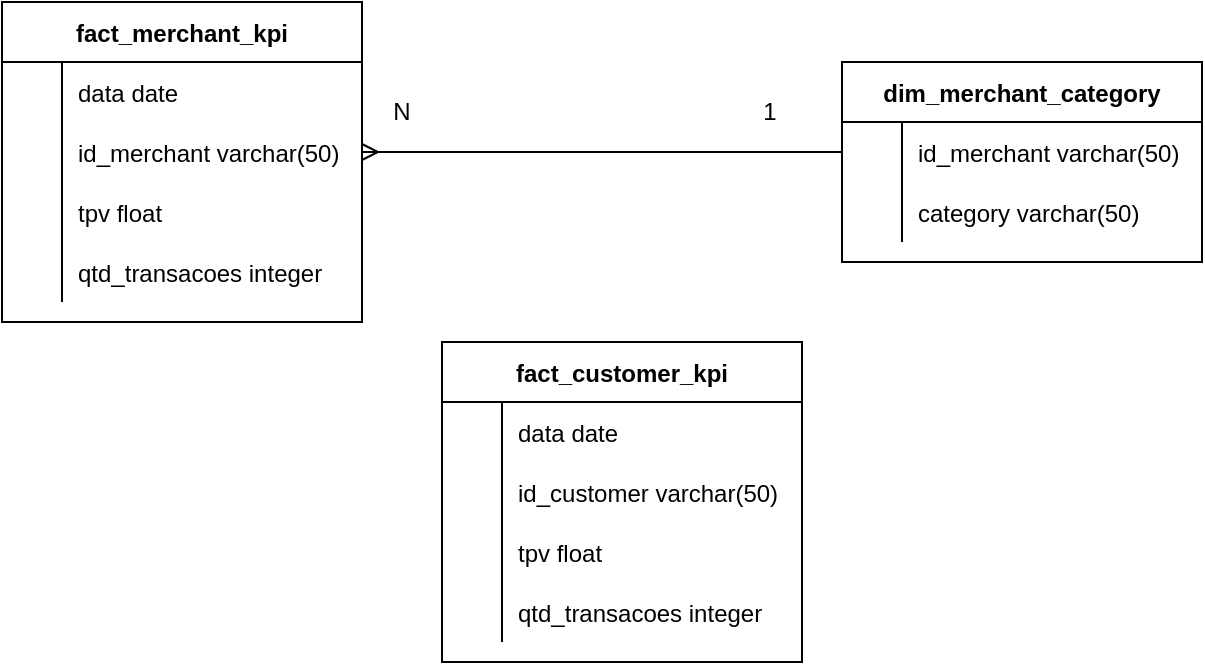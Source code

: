 <mxfile version="16.4.11" type="device"><diagram id="C5RBs43oDa-KdzZeNtuy" name="Page-1"><mxGraphModel dx="693" dy="436" grid="1" gridSize="10" guides="1" tooltips="1" connect="1" arrows="1" fold="1" page="1" pageScale="1" pageWidth="827" pageHeight="1169" math="0" shadow="0"><root><mxCell id="WIyWlLk6GJQsqaUBKTNV-0"/><mxCell id="WIyWlLk6GJQsqaUBKTNV-1" parent="WIyWlLk6GJQsqaUBKTNV-0"/><mxCell id="5lHk-ROHbFLZfV0lLk9H-0" value="fact_merchant_kpi" style="shape=table;startSize=30;container=1;collapsible=1;childLayout=tableLayout;fixedRows=1;rowLines=0;fontStyle=1;align=center;resizeLast=1;" vertex="1" parent="WIyWlLk6GJQsqaUBKTNV-1"><mxGeometry x="30" y="70" width="180" height="160" as="geometry"/></mxCell><mxCell id="5lHk-ROHbFLZfV0lLk9H-1" value="" style="shape=tableRow;horizontal=0;startSize=0;swimlaneHead=0;swimlaneBody=0;fillColor=none;collapsible=0;dropTarget=0;points=[[0,0.5],[1,0.5]];portConstraint=eastwest;top=0;left=0;right=0;bottom=0;" vertex="1" parent="5lHk-ROHbFLZfV0lLk9H-0"><mxGeometry y="30" width="180" height="30" as="geometry"/></mxCell><mxCell id="5lHk-ROHbFLZfV0lLk9H-2" value="" style="shape=partialRectangle;overflow=hidden;connectable=0;fillColor=none;top=0;left=0;bottom=0;right=0;" vertex="1" parent="5lHk-ROHbFLZfV0lLk9H-1"><mxGeometry width="30" height="30" as="geometry"><mxRectangle width="30" height="30" as="alternateBounds"/></mxGeometry></mxCell><mxCell id="5lHk-ROHbFLZfV0lLk9H-3" value="data date" style="shape=partialRectangle;overflow=hidden;connectable=0;fillColor=none;align=left;top=0;left=0;bottom=0;right=0;spacingLeft=6;" vertex="1" parent="5lHk-ROHbFLZfV0lLk9H-1"><mxGeometry x="30" width="150" height="30" as="geometry"><mxRectangle width="150" height="30" as="alternateBounds"/></mxGeometry></mxCell><mxCell id="5lHk-ROHbFLZfV0lLk9H-4" value="" style="shape=tableRow;horizontal=0;startSize=0;swimlaneHead=0;swimlaneBody=0;fillColor=none;collapsible=0;dropTarget=0;points=[[0,0.5],[1,0.5]];portConstraint=eastwest;top=0;left=0;right=0;bottom=0;" vertex="1" parent="5lHk-ROHbFLZfV0lLk9H-0"><mxGeometry y="60" width="180" height="30" as="geometry"/></mxCell><mxCell id="5lHk-ROHbFLZfV0lLk9H-5" value="" style="shape=partialRectangle;overflow=hidden;connectable=0;fillColor=none;top=0;left=0;bottom=0;right=0;" vertex="1" parent="5lHk-ROHbFLZfV0lLk9H-4"><mxGeometry width="30" height="30" as="geometry"><mxRectangle width="30" height="30" as="alternateBounds"/></mxGeometry></mxCell><mxCell id="5lHk-ROHbFLZfV0lLk9H-6" value="id_merchant varchar(50)" style="shape=partialRectangle;overflow=hidden;connectable=0;fillColor=none;align=left;top=0;left=0;bottom=0;right=0;spacingLeft=6;" vertex="1" parent="5lHk-ROHbFLZfV0lLk9H-4"><mxGeometry x="30" width="150" height="30" as="geometry"><mxRectangle width="150" height="30" as="alternateBounds"/></mxGeometry></mxCell><mxCell id="5lHk-ROHbFLZfV0lLk9H-7" value="" style="shape=tableRow;horizontal=0;startSize=0;swimlaneHead=0;swimlaneBody=0;fillColor=none;collapsible=0;dropTarget=0;points=[[0,0.5],[1,0.5]];portConstraint=eastwest;top=0;left=0;right=0;bottom=0;" vertex="1" parent="5lHk-ROHbFLZfV0lLk9H-0"><mxGeometry y="90" width="180" height="30" as="geometry"/></mxCell><mxCell id="5lHk-ROHbFLZfV0lLk9H-8" value="" style="shape=partialRectangle;overflow=hidden;connectable=0;fillColor=none;top=0;left=0;bottom=0;right=0;" vertex="1" parent="5lHk-ROHbFLZfV0lLk9H-7"><mxGeometry width="30" height="30" as="geometry"><mxRectangle width="30" height="30" as="alternateBounds"/></mxGeometry></mxCell><mxCell id="5lHk-ROHbFLZfV0lLk9H-9" value="tpv float" style="shape=partialRectangle;overflow=hidden;connectable=0;fillColor=none;align=left;top=0;left=0;bottom=0;right=0;spacingLeft=6;" vertex="1" parent="5lHk-ROHbFLZfV0lLk9H-7"><mxGeometry x="30" width="150" height="30" as="geometry"><mxRectangle width="150" height="30" as="alternateBounds"/></mxGeometry></mxCell><mxCell id="5lHk-ROHbFLZfV0lLk9H-10" value="" style="shape=tableRow;horizontal=0;startSize=0;swimlaneHead=0;swimlaneBody=0;fillColor=none;collapsible=0;dropTarget=0;points=[[0,0.5],[1,0.5]];portConstraint=eastwest;top=0;left=0;right=0;bottom=0;" vertex="1" parent="5lHk-ROHbFLZfV0lLk9H-0"><mxGeometry y="120" width="180" height="30" as="geometry"/></mxCell><mxCell id="5lHk-ROHbFLZfV0lLk9H-11" value="" style="shape=partialRectangle;overflow=hidden;connectable=0;fillColor=none;top=0;left=0;bottom=0;right=0;" vertex="1" parent="5lHk-ROHbFLZfV0lLk9H-10"><mxGeometry width="30" height="30" as="geometry"><mxRectangle width="30" height="30" as="alternateBounds"/></mxGeometry></mxCell><mxCell id="5lHk-ROHbFLZfV0lLk9H-12" value="qtd_transacoes integer" style="shape=partialRectangle;overflow=hidden;connectable=0;fillColor=none;align=left;top=0;left=0;bottom=0;right=0;spacingLeft=6;" vertex="1" parent="5lHk-ROHbFLZfV0lLk9H-10"><mxGeometry x="30" width="150" height="30" as="geometry"><mxRectangle width="150" height="30" as="alternateBounds"/></mxGeometry></mxCell><mxCell id="5lHk-ROHbFLZfV0lLk9H-13" value="fact_customer_kpi" style="shape=table;startSize=30;container=1;collapsible=1;childLayout=tableLayout;fixedRows=1;rowLines=0;fontStyle=1;align=center;resizeLast=1;" vertex="1" parent="WIyWlLk6GJQsqaUBKTNV-1"><mxGeometry x="250" y="240" width="180" height="160" as="geometry"/></mxCell><mxCell id="5lHk-ROHbFLZfV0lLk9H-14" value="" style="shape=tableRow;horizontal=0;startSize=0;swimlaneHead=0;swimlaneBody=0;fillColor=none;collapsible=0;dropTarget=0;points=[[0,0.5],[1,0.5]];portConstraint=eastwest;top=0;left=0;right=0;bottom=0;" vertex="1" parent="5lHk-ROHbFLZfV0lLk9H-13"><mxGeometry y="30" width="180" height="30" as="geometry"/></mxCell><mxCell id="5lHk-ROHbFLZfV0lLk9H-15" value="" style="shape=partialRectangle;overflow=hidden;connectable=0;fillColor=none;top=0;left=0;bottom=0;right=0;" vertex="1" parent="5lHk-ROHbFLZfV0lLk9H-14"><mxGeometry width="30" height="30" as="geometry"><mxRectangle width="30" height="30" as="alternateBounds"/></mxGeometry></mxCell><mxCell id="5lHk-ROHbFLZfV0lLk9H-16" value="data date" style="shape=partialRectangle;overflow=hidden;connectable=0;fillColor=none;align=left;top=0;left=0;bottom=0;right=0;spacingLeft=6;" vertex="1" parent="5lHk-ROHbFLZfV0lLk9H-14"><mxGeometry x="30" width="150" height="30" as="geometry"><mxRectangle width="150" height="30" as="alternateBounds"/></mxGeometry></mxCell><mxCell id="5lHk-ROHbFLZfV0lLk9H-17" value="" style="shape=tableRow;horizontal=0;startSize=0;swimlaneHead=0;swimlaneBody=0;fillColor=none;collapsible=0;dropTarget=0;points=[[0,0.5],[1,0.5]];portConstraint=eastwest;top=0;left=0;right=0;bottom=0;" vertex="1" parent="5lHk-ROHbFLZfV0lLk9H-13"><mxGeometry y="60" width="180" height="30" as="geometry"/></mxCell><mxCell id="5lHk-ROHbFLZfV0lLk9H-18" value="" style="shape=partialRectangle;overflow=hidden;connectable=0;fillColor=none;top=0;left=0;bottom=0;right=0;" vertex="1" parent="5lHk-ROHbFLZfV0lLk9H-17"><mxGeometry width="30" height="30" as="geometry"><mxRectangle width="30" height="30" as="alternateBounds"/></mxGeometry></mxCell><mxCell id="5lHk-ROHbFLZfV0lLk9H-19" value="id_customer varchar(50)" style="shape=partialRectangle;overflow=hidden;connectable=0;fillColor=none;align=left;top=0;left=0;bottom=0;right=0;spacingLeft=6;" vertex="1" parent="5lHk-ROHbFLZfV0lLk9H-17"><mxGeometry x="30" width="150" height="30" as="geometry"><mxRectangle width="150" height="30" as="alternateBounds"/></mxGeometry></mxCell><mxCell id="5lHk-ROHbFLZfV0lLk9H-20" value="" style="shape=tableRow;horizontal=0;startSize=0;swimlaneHead=0;swimlaneBody=0;fillColor=none;collapsible=0;dropTarget=0;points=[[0,0.5],[1,0.5]];portConstraint=eastwest;top=0;left=0;right=0;bottom=0;" vertex="1" parent="5lHk-ROHbFLZfV0lLk9H-13"><mxGeometry y="90" width="180" height="30" as="geometry"/></mxCell><mxCell id="5lHk-ROHbFLZfV0lLk9H-21" value="" style="shape=partialRectangle;overflow=hidden;connectable=0;fillColor=none;top=0;left=0;bottom=0;right=0;" vertex="1" parent="5lHk-ROHbFLZfV0lLk9H-20"><mxGeometry width="30" height="30" as="geometry"><mxRectangle width="30" height="30" as="alternateBounds"/></mxGeometry></mxCell><mxCell id="5lHk-ROHbFLZfV0lLk9H-22" value="tpv float" style="shape=partialRectangle;overflow=hidden;connectable=0;fillColor=none;align=left;top=0;left=0;bottom=0;right=0;spacingLeft=6;" vertex="1" parent="5lHk-ROHbFLZfV0lLk9H-20"><mxGeometry x="30" width="150" height="30" as="geometry"><mxRectangle width="150" height="30" as="alternateBounds"/></mxGeometry></mxCell><mxCell id="5lHk-ROHbFLZfV0lLk9H-23" value="" style="shape=tableRow;horizontal=0;startSize=0;swimlaneHead=0;swimlaneBody=0;fillColor=none;collapsible=0;dropTarget=0;points=[[0,0.5],[1,0.5]];portConstraint=eastwest;top=0;left=0;right=0;bottom=0;" vertex="1" parent="5lHk-ROHbFLZfV0lLk9H-13"><mxGeometry y="120" width="180" height="30" as="geometry"/></mxCell><mxCell id="5lHk-ROHbFLZfV0lLk9H-24" value="" style="shape=partialRectangle;overflow=hidden;connectable=0;fillColor=none;top=0;left=0;bottom=0;right=0;" vertex="1" parent="5lHk-ROHbFLZfV0lLk9H-23"><mxGeometry width="30" height="30" as="geometry"><mxRectangle width="30" height="30" as="alternateBounds"/></mxGeometry></mxCell><mxCell id="5lHk-ROHbFLZfV0lLk9H-25" value="qtd_transacoes integer" style="shape=partialRectangle;overflow=hidden;connectable=0;fillColor=none;align=left;top=0;left=0;bottom=0;right=0;spacingLeft=6;" vertex="1" parent="5lHk-ROHbFLZfV0lLk9H-23"><mxGeometry x="30" width="150" height="30" as="geometry"><mxRectangle width="150" height="30" as="alternateBounds"/></mxGeometry></mxCell><mxCell id="5lHk-ROHbFLZfV0lLk9H-26" value="dim_merchant_category" style="shape=table;startSize=30;container=1;collapsible=1;childLayout=tableLayout;fixedRows=1;rowLines=0;fontStyle=1;align=center;resizeLast=1;" vertex="1" parent="WIyWlLk6GJQsqaUBKTNV-1"><mxGeometry x="450" y="100" width="180" height="100" as="geometry"/></mxCell><mxCell id="5lHk-ROHbFLZfV0lLk9H-27" value="" style="shape=tableRow;horizontal=0;startSize=0;swimlaneHead=0;swimlaneBody=0;fillColor=none;collapsible=0;dropTarget=0;points=[[0,0.5],[1,0.5]];portConstraint=eastwest;top=0;left=0;right=0;bottom=0;" vertex="1" parent="5lHk-ROHbFLZfV0lLk9H-26"><mxGeometry y="30" width="180" height="30" as="geometry"/></mxCell><mxCell id="5lHk-ROHbFLZfV0lLk9H-28" value="" style="shape=partialRectangle;overflow=hidden;connectable=0;fillColor=none;top=0;left=0;bottom=0;right=0;" vertex="1" parent="5lHk-ROHbFLZfV0lLk9H-27"><mxGeometry width="30" height="30" as="geometry"><mxRectangle width="30" height="30" as="alternateBounds"/></mxGeometry></mxCell><mxCell id="5lHk-ROHbFLZfV0lLk9H-29" value="id_merchant varchar(50)" style="shape=partialRectangle;overflow=hidden;connectable=0;fillColor=none;align=left;top=0;left=0;bottom=0;right=0;spacingLeft=6;" vertex="1" parent="5lHk-ROHbFLZfV0lLk9H-27"><mxGeometry x="30" width="150" height="30" as="geometry"><mxRectangle width="150" height="30" as="alternateBounds"/></mxGeometry></mxCell><mxCell id="5lHk-ROHbFLZfV0lLk9H-30" value="" style="shape=tableRow;horizontal=0;startSize=0;swimlaneHead=0;swimlaneBody=0;fillColor=none;collapsible=0;dropTarget=0;points=[[0,0.5],[1,0.5]];portConstraint=eastwest;top=0;left=0;right=0;bottom=0;" vertex="1" parent="5lHk-ROHbFLZfV0lLk9H-26"><mxGeometry y="60" width="180" height="30" as="geometry"/></mxCell><mxCell id="5lHk-ROHbFLZfV0lLk9H-31" value="" style="shape=partialRectangle;overflow=hidden;connectable=0;fillColor=none;top=0;left=0;bottom=0;right=0;" vertex="1" parent="5lHk-ROHbFLZfV0lLk9H-30"><mxGeometry width="30" height="30" as="geometry"><mxRectangle width="30" height="30" as="alternateBounds"/></mxGeometry></mxCell><mxCell id="5lHk-ROHbFLZfV0lLk9H-32" value="category varchar(50)" style="shape=partialRectangle;overflow=hidden;connectable=0;fillColor=none;align=left;top=0;left=0;bottom=0;right=0;spacingLeft=6;" vertex="1" parent="5lHk-ROHbFLZfV0lLk9H-30"><mxGeometry x="30" width="150" height="30" as="geometry"><mxRectangle width="150" height="30" as="alternateBounds"/></mxGeometry></mxCell><mxCell id="5lHk-ROHbFLZfV0lLk9H-45" value="" style="edgeStyle=entityRelationEdgeStyle;startArrow=none;endArrow=ERmany;segment=10;curved=1;rounded=0;endFill=0;" edge="1" target="5lHk-ROHbFLZfV0lLk9H-4" parent="WIyWlLk6GJQsqaUBKTNV-1" source="5lHk-ROHbFLZfV0lLk9H-27"><mxGeometry relative="1" as="geometry"><mxPoint x="250" y="240" as="sourcePoint"/><mxPoint x="350" y="325" as="targetPoint"/></mxGeometry></mxCell><mxCell id="5lHk-ROHbFLZfV0lLk9H-48" value="N" style="text;html=1;strokeColor=none;fillColor=none;align=center;verticalAlign=middle;whiteSpace=wrap;rounded=0;" vertex="1" parent="WIyWlLk6GJQsqaUBKTNV-1"><mxGeometry x="200" y="110" width="60" height="30" as="geometry"/></mxCell><mxCell id="5lHk-ROHbFLZfV0lLk9H-50" value="1" style="text;html=1;strokeColor=none;fillColor=none;align=center;verticalAlign=middle;whiteSpace=wrap;rounded=0;" vertex="1" parent="WIyWlLk6GJQsqaUBKTNV-1"><mxGeometry x="384" y="110" width="60" height="30" as="geometry"/></mxCell></root></mxGraphModel></diagram></mxfile>